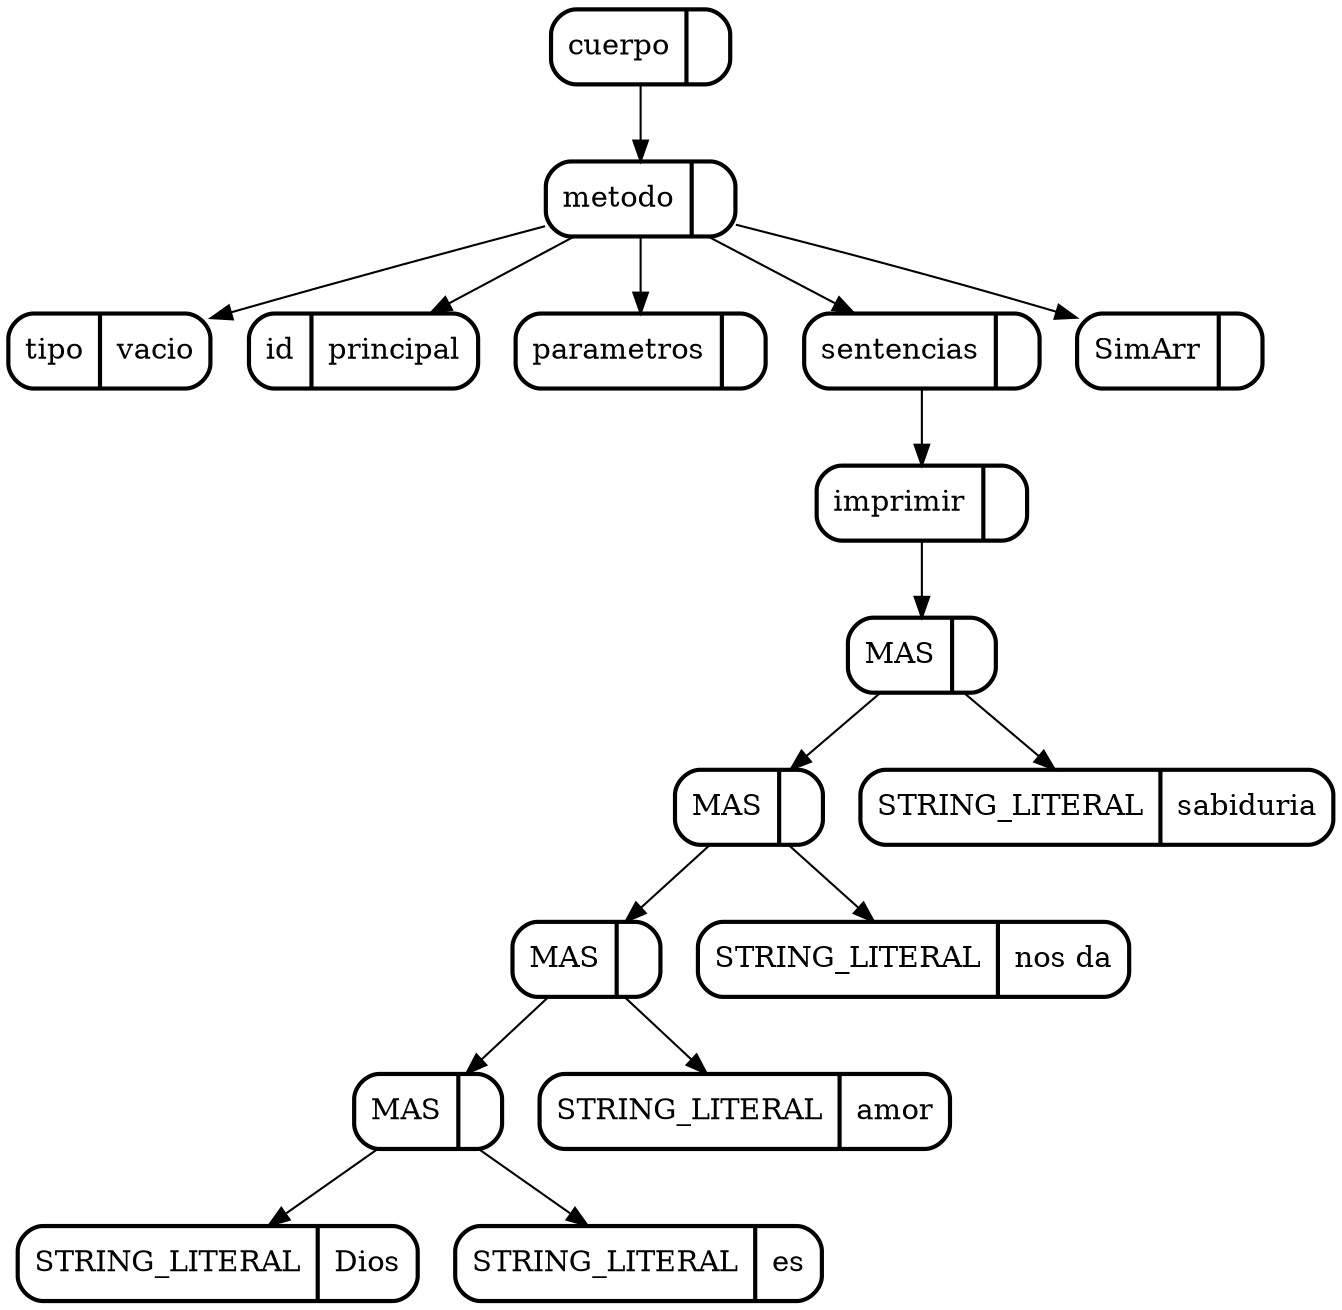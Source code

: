 digraph G {
node[shape=Mrecord]
17[label="cuerpo | ",style=bold]
12[label="metodo | ",style=bold]
{17}->{12}
13[label="tipo | vacio",style=bold]
{12}->{13}
14[label="id | principal",style=bold]
{12}->{14}
15[label="parametros | ",style=bold]
{12}->{15}
11[label="sentencias | ",style=bold]
{12}->{11}
10[label="imprimir | ",style=bold]
{11}->{10}
9[label="MAS | ",style=bold]
{10}->{9}
7[label="MAS | ",style=bold]
{9}->{7}
5[label="MAS | ",style=bold]
{7}->{5}
3[label="MAS | ",style=bold]
{5}->{3}
1[label="STRING_LITERAL | Dios ",style=bold]
{3}->{1}
2[label="STRING_LITERAL | es ",style=bold]
{3}->{2}
4[label="STRING_LITERAL | amor",style=bold]
{5}->{4}
6[label="STRING_LITERAL |  nos da",style=bold]
{7}->{6}
8[label="STRING_LITERAL |  sabiduria",style=bold]
{9}->{8}
16[label="SimArr | ",style=bold]
{12}->{16}

}